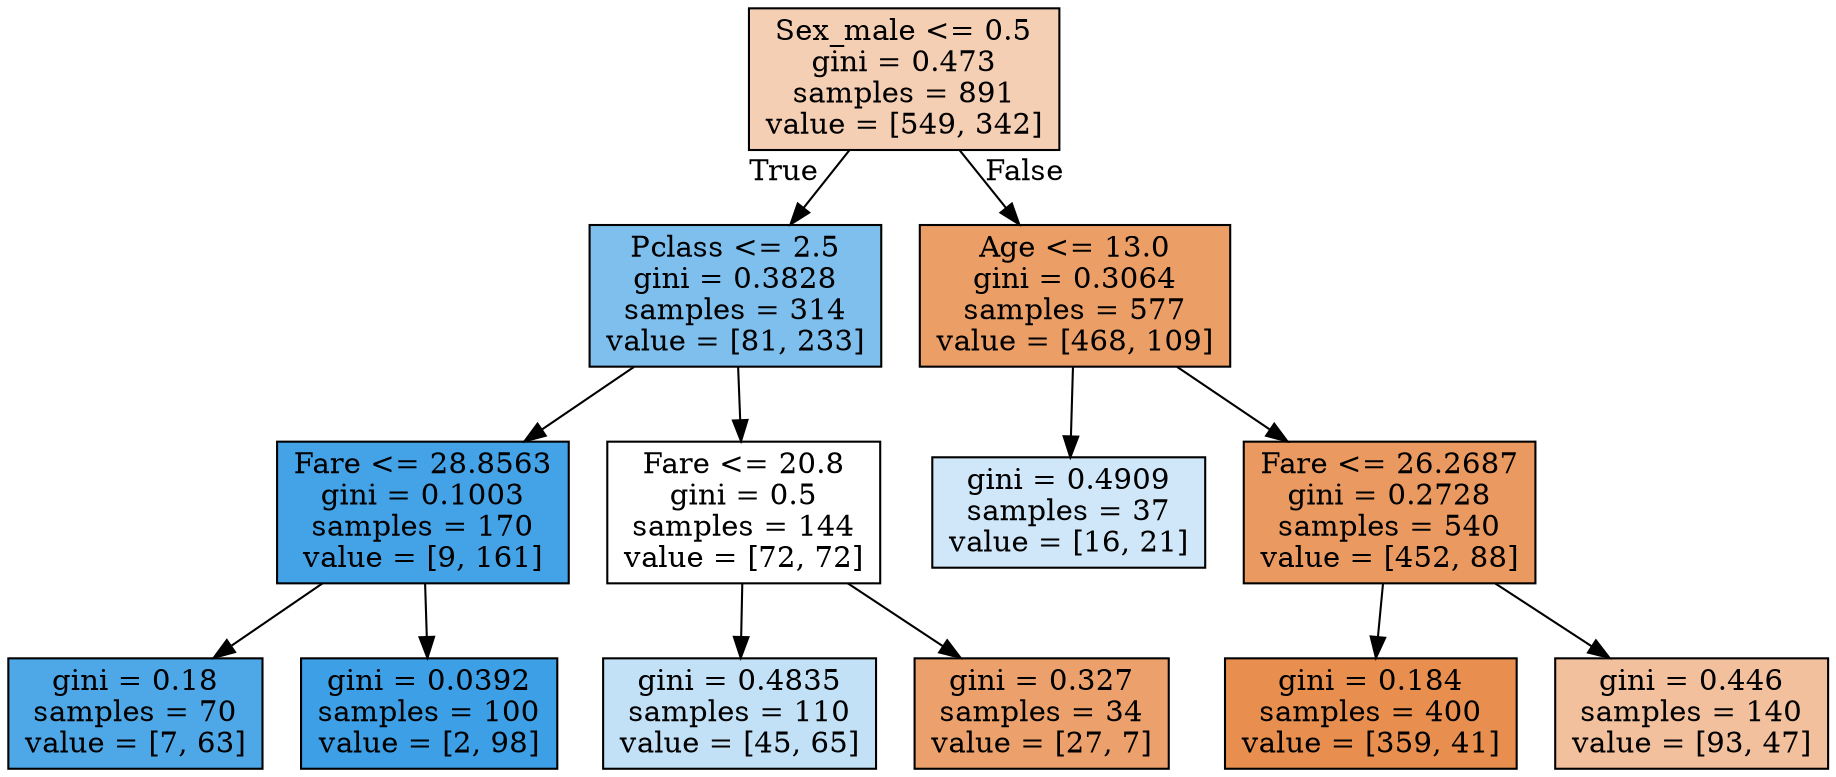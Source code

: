 digraph Tree {
node [shape=box, style="filled", color="black"] ;
0 [label="Sex_male <= 0.5\ngini = 0.473\nsamples = 891\nvalue = [549, 342]", fillcolor="#e5813960"] ;
1 [label="Pclass <= 2.5\ngini = 0.3828\nsamples = 314\nvalue = [81, 233]", fillcolor="#399de5a6"] ;
0 -> 1 [labeldistance=2.5, labelangle=45, headlabel="True"] ;
2 [label="Fare <= 28.8563\ngini = 0.1003\nsamples = 170\nvalue = [9, 161]", fillcolor="#399de5f1"] ;
1 -> 2 ;
3 [label="gini = 0.18\nsamples = 70\nvalue = [7, 63]", fillcolor="#399de5e3"] ;
2 -> 3 ;
4 [label="gini = 0.0392\nsamples = 100\nvalue = [2, 98]", fillcolor="#399de5fa"] ;
2 -> 4 ;
5 [label="Fare <= 20.8\ngini = 0.5\nsamples = 144\nvalue = [72, 72]", fillcolor="#e5813900"] ;
1 -> 5 ;
6 [label="gini = 0.4835\nsamples = 110\nvalue = [45, 65]", fillcolor="#399de54e"] ;
5 -> 6 ;
7 [label="gini = 0.327\nsamples = 34\nvalue = [27, 7]", fillcolor="#e58139bd"] ;
5 -> 7 ;
8 [label="Age <= 13.0\ngini = 0.3064\nsamples = 577\nvalue = [468, 109]", fillcolor="#e58139c4"] ;
0 -> 8 [labeldistance=2.5, labelangle=-45, headlabel="False"] ;
9 [label="gini = 0.4909\nsamples = 37\nvalue = [16, 21]", fillcolor="#399de53d"] ;
8 -> 9 ;
10 [label="Fare <= 26.2687\ngini = 0.2728\nsamples = 540\nvalue = [452, 88]", fillcolor="#e58139cd"] ;
8 -> 10 ;
11 [label="gini = 0.184\nsamples = 400\nvalue = [359, 41]", fillcolor="#e58139e2"] ;
10 -> 11 ;
12 [label="gini = 0.446\nsamples = 140\nvalue = [93, 47]", fillcolor="#e581397e"] ;
10 -> 12 ;
}